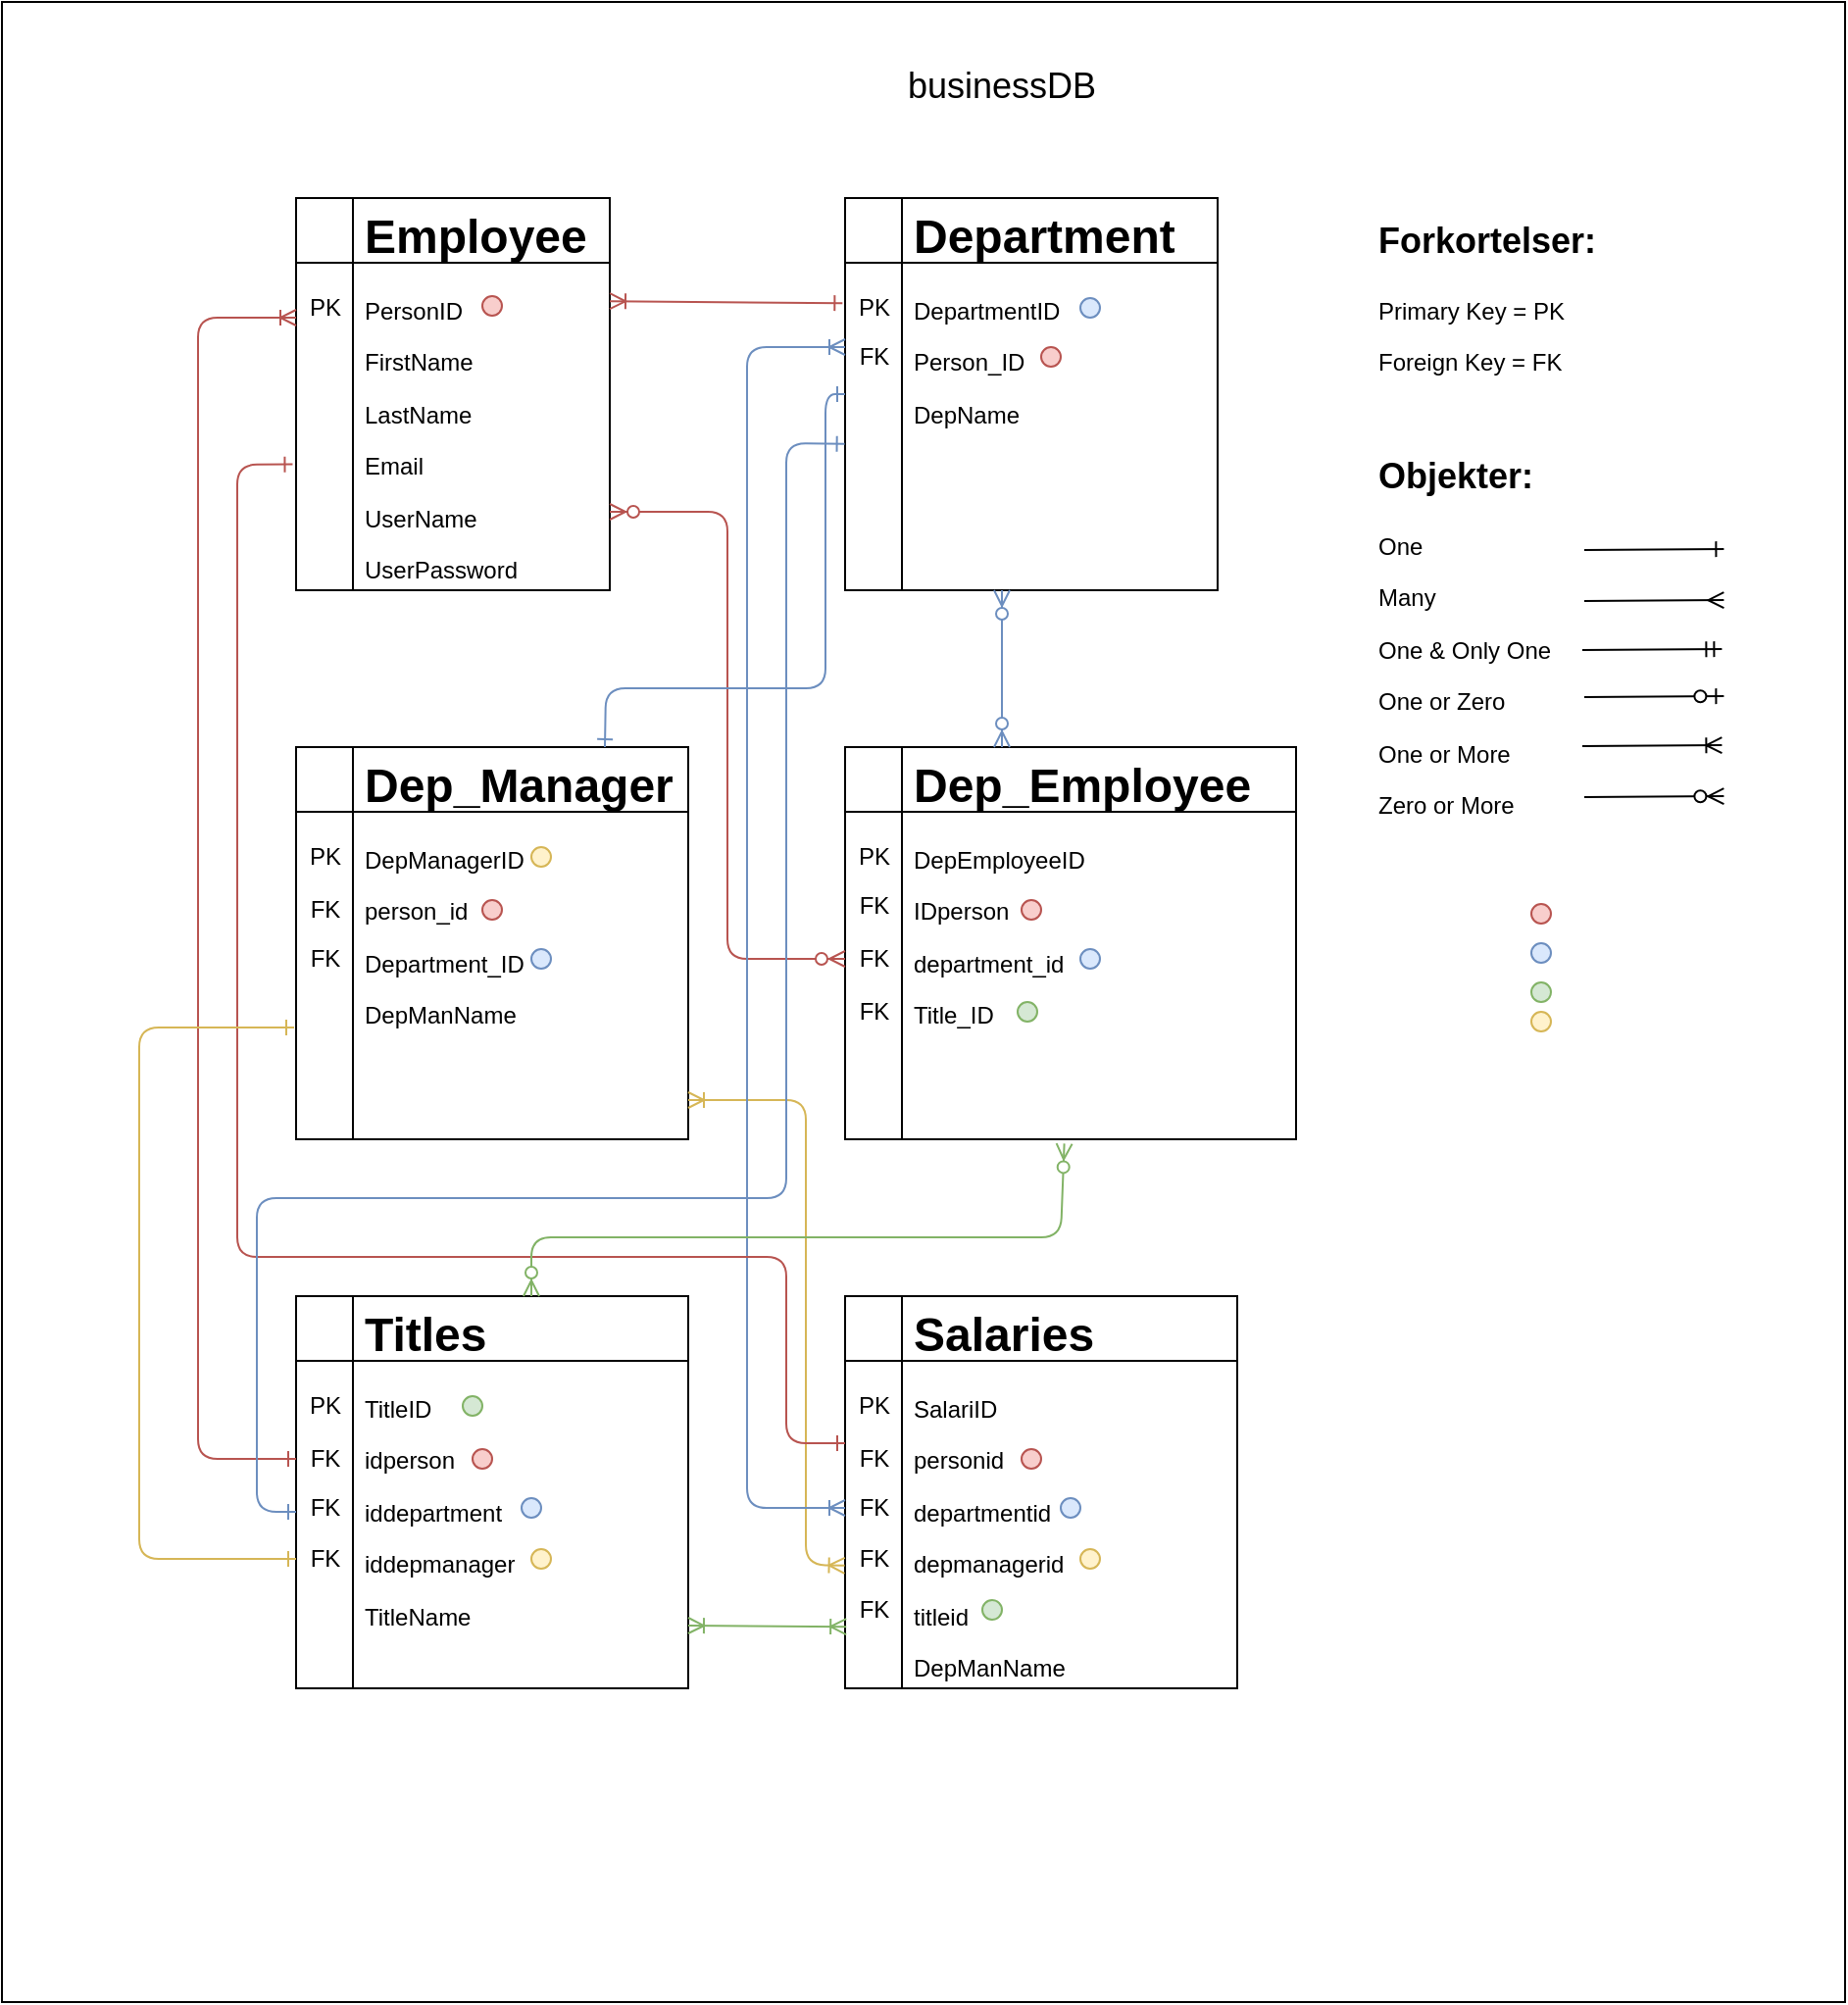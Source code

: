 <mxfile version="12.3.3" type="device" pages="1"><diagram id="STawffAn8Ij4UUMzhP-I" name="Page-1"><mxGraphModel dx="1851" dy="1686" grid="1" gridSize="10" guides="1" tooltips="1" connect="1" arrows="1" fold="1" page="1" pageScale="1" pageWidth="827" pageHeight="1169" math="0" shadow="0"><root><mxCell id="0"/><mxCell id="1" parent="0"/><mxCell id="G6Ctjiwk6TwlhmNEmdwK-14" value="" style="rounded=0;whiteSpace=wrap;html=1;" parent="1" vertex="1"><mxGeometry x="-110" y="-60" width="940" height="1020" as="geometry"/></mxCell><mxCell id="6jYDzpyyxrpSiAiaTIE_-3" value="" style="shape=internalStorage;whiteSpace=wrap;html=1;backgroundOutline=1;dx=29;dy=33;" parent="1" vertex="1"><mxGeometry x="40" y="40" width="160" height="200" as="geometry"/></mxCell><mxCell id="6jYDzpyyxrpSiAiaTIE_-4" value="" style="shape=internalStorage;whiteSpace=wrap;html=1;backgroundOutline=1;dx=29;dy=33;" parent="1" vertex="1"><mxGeometry x="40" y="320" width="200" height="200" as="geometry"/></mxCell><mxCell id="6jYDzpyyxrpSiAiaTIE_-6" value="" style="shape=internalStorage;whiteSpace=wrap;html=1;backgroundOutline=1;dx=29;dy=33;" parent="1" vertex="1"><mxGeometry x="320" y="40" width="190" height="200" as="geometry"/></mxCell><mxCell id="6jYDzpyyxrpSiAiaTIE_-8" value="" style="shape=internalStorage;whiteSpace=wrap;html=1;backgroundOutline=1;dx=29;dy=33;" parent="1" vertex="1"><mxGeometry x="320" y="320" width="230" height="200" as="geometry"/></mxCell><mxCell id="6jYDzpyyxrpSiAiaTIE_-24" value="" style="endArrow=ERzeroToMany;html=1;entryX=0;entryY=0.5;entryDx=0;entryDy=0;endFill=1;startArrow=ERzeroToMany;startFill=1;fillColor=#f8cecc;strokeColor=#b85450;" parent="1" target="6jYDzpyyxrpSiAiaTIE_-18" edge="1"><mxGeometry width="50" height="50" relative="1" as="geometry"><mxPoint x="200" y="200" as="sourcePoint"/><mxPoint x="250" y="150" as="targetPoint"/><Array as="points"><mxPoint x="260" y="200"/><mxPoint x="260" y="320"/><mxPoint x="260" y="428"/></Array></mxGeometry></mxCell><mxCell id="6jYDzpyyxrpSiAiaTIE_-25" value="" style="endArrow=ERzeroToMany;html=1;endFill=1;startArrow=ERzeroToMany;startFill=1;fillColor=#dae8fc;strokeColor=#6c8ebf;" parent="1" edge="1"><mxGeometry width="50" height="50" relative="1" as="geometry"><mxPoint x="400" y="240" as="sourcePoint"/><mxPoint x="400" y="320" as="targetPoint"/></mxGeometry></mxCell><mxCell id="6jYDzpyyxrpSiAiaTIE_-27" value="&lt;font style=&quot;font-size: 18px&quot;&gt;businessDB&lt;/font&gt;" style="text;html=1;strokeColor=none;fillColor=none;align=center;verticalAlign=middle;whiteSpace=wrap;rounded=0;" parent="1" vertex="1"><mxGeometry x="260" y="-35" width="280" height="35" as="geometry"/></mxCell><mxCell id="6jYDzpyyxrpSiAiaTIE_-29" value="&lt;h1&gt;&lt;font style=&quot;font-size: 18px&quot;&gt;Forkortelser:&lt;/font&gt;&lt;/h1&gt;&lt;p&gt;Primary Key = PK&lt;/p&gt;&lt;p&gt;Foreign Key = FK&lt;/p&gt;" style="text;html=1;strokeColor=none;fillColor=none;spacing=5;spacingTop=-20;whiteSpace=wrap;overflow=hidden;rounded=0;" parent="1" vertex="1"><mxGeometry x="587" y="40" width="190" height="110" as="geometry"/></mxCell><mxCell id="6jYDzpyyxrpSiAiaTIE_-30" value="&lt;h1&gt;&lt;font style=&quot;font-size: 18px&quot;&gt;Objekter:&lt;/font&gt;&lt;/h1&gt;&lt;p&gt;One&lt;/p&gt;&lt;p&gt;Many&lt;/p&gt;&lt;p&gt;One &amp;amp; Only One&lt;/p&gt;&lt;p&gt;One or Zero&lt;/p&gt;&lt;p&gt;One or More&lt;/p&gt;&lt;p&gt;Zero or More&lt;/p&gt;" style="text;html=1;strokeColor=none;fillColor=none;spacing=5;spacingTop=-20;whiteSpace=wrap;overflow=hidden;rounded=0;" parent="1" vertex="1"><mxGeometry x="587" y="160" width="110" height="200" as="geometry"/></mxCell><mxCell id="6jYDzpyyxrpSiAiaTIE_-35" value="" style="endArrow=classic;html=1;" parent="1" edge="1"><mxGeometry width="50" height="50" relative="1" as="geometry"><mxPoint x="660" y="220" as="sourcePoint"/><mxPoint x="660" y="220.0" as="targetPoint"/></mxGeometry></mxCell><mxCell id="6jYDzpyyxrpSiAiaTIE_-37" value="" style="endArrow=ERone;html=1;entryX=0.12;entryY=0.119;entryDx=0;entryDy=0;entryPerimeter=0;endFill=0;" parent="1" edge="1"><mxGeometry width="50" height="50" relative="1" as="geometry"><mxPoint x="697" y="219.5" as="sourcePoint"/><mxPoint x="768.2" y="219.04" as="targetPoint"/></mxGeometry></mxCell><mxCell id="6jYDzpyyxrpSiAiaTIE_-38" value="" style="endArrow=ERmany;html=1;entryX=0.12;entryY=0.119;entryDx=0;entryDy=0;entryPerimeter=0;endFill=0;" parent="1" edge="1"><mxGeometry width="50" height="50" relative="1" as="geometry"><mxPoint x="697" y="245.5" as="sourcePoint"/><mxPoint x="768.2" y="245.04" as="targetPoint"/></mxGeometry></mxCell><mxCell id="6jYDzpyyxrpSiAiaTIE_-39" value="" style="endArrow=ERmandOne;html=1;entryX=0.12;entryY=0.119;entryDx=0;entryDy=0;entryPerimeter=0;endFill=0;" parent="1" edge="1"><mxGeometry width="50" height="50" relative="1" as="geometry"><mxPoint x="696" y="270.5" as="sourcePoint"/><mxPoint x="767.2" y="270.04" as="targetPoint"/></mxGeometry></mxCell><mxCell id="6jYDzpyyxrpSiAiaTIE_-40" value="" style="endArrow=ERzeroToOne;html=1;entryX=0.12;entryY=0.119;entryDx=0;entryDy=0;entryPerimeter=0;endFill=1;" parent="1" edge="1"><mxGeometry width="50" height="50" relative="1" as="geometry"><mxPoint x="697" y="294.5" as="sourcePoint"/><mxPoint x="768.2" y="294.04" as="targetPoint"/></mxGeometry></mxCell><mxCell id="6jYDzpyyxrpSiAiaTIE_-41" value="" style="endArrow=ERoneToMany;html=1;entryX=0.12;entryY=0.119;entryDx=0;entryDy=0;entryPerimeter=0;endFill=0;" parent="1" edge="1"><mxGeometry width="50" height="50" relative="1" as="geometry"><mxPoint x="696" y="319.5" as="sourcePoint"/><mxPoint x="767.2" y="319.04" as="targetPoint"/></mxGeometry></mxCell><mxCell id="6jYDzpyyxrpSiAiaTIE_-42" value="" style="endArrow=ERzeroToMany;html=1;entryX=0.12;entryY=0.119;entryDx=0;entryDy=0;entryPerimeter=0;endFill=1;" parent="1" edge="1"><mxGeometry width="50" height="50" relative="1" as="geometry"><mxPoint x="697" y="345.5" as="sourcePoint"/><mxPoint x="768.2" y="345.04" as="targetPoint"/></mxGeometry></mxCell><mxCell id="G6Ctjiwk6TwlhmNEmdwK-3" value="" style="endArrow=ERone;html=1;endFill=0;startArrow=ERoneToMany;startFill=0;exitX=1;exitY=0.263;exitDx=0;exitDy=0;exitPerimeter=0;entryX=-0.007;entryY=0.268;entryDx=0;entryDy=0;entryPerimeter=0;fillColor=#f8cecc;strokeColor=#b85450;" parent="1" source="6jYDzpyyxrpSiAiaTIE_-1" target="6jYDzpyyxrpSiAiaTIE_-6" edge="1"><mxGeometry width="50" height="50" relative="1" as="geometry"><mxPoint x="147.0" y="95" as="sourcePoint"/><mxPoint x="185" y="71" as="targetPoint"/></mxGeometry></mxCell><mxCell id="6jYDzpyyxrpSiAiaTIE_-16" value="FK" style="text;html=1;strokeColor=none;fillColor=none;align=center;verticalAlign=middle;whiteSpace=wrap;rounded=0;" parent="1" vertex="1"><mxGeometry x="320" y="111" width="30" height="20" as="geometry"/></mxCell><mxCell id="6jYDzpyyxrpSiAiaTIE_-14" value="PK" style="text;html=1;strokeColor=none;fillColor=none;align=center;verticalAlign=middle;whiteSpace=wrap;rounded=0;" parent="1" vertex="1"><mxGeometry x="320" y="86" width="30" height="20" as="geometry"/></mxCell><mxCell id="6jYDzpyyxrpSiAiaTIE_-7" value="&lt;h1&gt;Department&lt;/h1&gt;&lt;p&gt;DepartmentID&lt;/p&gt;&lt;p&gt;Person_ID&lt;/p&gt;&lt;p&gt;DepName&lt;/p&gt;&lt;p&gt;&lt;br&gt;&lt;/p&gt;" style="text;html=1;strokeColor=none;fillColor=none;spacing=5;spacingTop=-20;whiteSpace=wrap;overflow=hidden;rounded=0;" parent="1" vertex="1"><mxGeometry x="350" y="40" width="160" height="200" as="geometry"/></mxCell><mxCell id="6jYDzpyyxrpSiAiaTIE_-18" value="FK" style="text;html=1;strokeColor=none;fillColor=none;align=center;verticalAlign=middle;whiteSpace=wrap;rounded=0;" parent="1" vertex="1"><mxGeometry x="320" y="418" width="30" height="20" as="geometry"/></mxCell><mxCell id="6jYDzpyyxrpSiAiaTIE_-19" value="FK" style="text;html=1;strokeColor=none;fillColor=none;align=center;verticalAlign=middle;whiteSpace=wrap;rounded=0;" parent="1" vertex="1"><mxGeometry x="320" y="445" width="30" height="20" as="geometry"/></mxCell><mxCell id="6jYDzpyyxrpSiAiaTIE_-15" value="PK" style="text;html=1;strokeColor=none;fillColor=none;align=center;verticalAlign=middle;whiteSpace=wrap;rounded=0;" parent="1" vertex="1"><mxGeometry x="320" y="366" width="30" height="20" as="geometry"/></mxCell><mxCell id="6jYDzpyyxrpSiAiaTIE_-17" value="FK" style="text;html=1;strokeColor=none;fillColor=none;align=center;verticalAlign=middle;whiteSpace=wrap;rounded=0;" parent="1" vertex="1"><mxGeometry x="320" y="391" width="30" height="20" as="geometry"/></mxCell><mxCell id="6jYDzpyyxrpSiAiaTIE_-9" value="&lt;h1&gt;Dep_Employee&lt;/h1&gt;&lt;p&gt;DepEmployeeID&lt;/p&gt;&lt;p&gt;IDperson&lt;/p&gt;&lt;p&gt;department_id&lt;/p&gt;&lt;p&gt;Title_ID&lt;/p&gt;&lt;p&gt;&lt;br&gt;&lt;/p&gt;" style="text;html=1;strokeColor=none;fillColor=none;spacing=5;spacingTop=-20;whiteSpace=wrap;overflow=hidden;rounded=0;" parent="1" vertex="1"><mxGeometry x="350" y="320" width="200" height="200" as="geometry"/></mxCell><mxCell id="6jYDzpyyxrpSiAiaTIE_-2" value="&lt;h1&gt;Dep_Manager&lt;/h1&gt;&lt;p&gt;DepManagerID&lt;/p&gt;&lt;p&gt;person_id&lt;/p&gt;&lt;p&gt;Department_ID&lt;/p&gt;&lt;p&gt;DepManName&lt;/p&gt;&lt;p&gt;&lt;br&gt;&lt;/p&gt;&lt;p&gt;&lt;br&gt;&lt;/p&gt;" style="text;html=1;strokeColor=none;fillColor=none;spacing=5;spacingTop=-20;whiteSpace=wrap;overflow=hidden;rounded=0;" parent="1" vertex="1"><mxGeometry x="70" y="320" width="170" height="200" as="geometry"/></mxCell><mxCell id="6jYDzpyyxrpSiAiaTIE_-11" value="PK" style="text;html=1;strokeColor=none;fillColor=none;align=center;verticalAlign=middle;whiteSpace=wrap;rounded=0;" parent="1" vertex="1"><mxGeometry x="40" y="366" width="30" height="20" as="geometry"/></mxCell><mxCell id="G6Ctjiwk6TwlhmNEmdwK-11" value="" style="endArrow=ERone;html=1;entryX=0;entryY=0.5;entryDx=0;entryDy=0;endFill=0;startArrow=ERone;startFill=0;exitX=0.75;exitY=0;exitDx=0;exitDy=0;fillColor=#dae8fc;strokeColor=#6c8ebf;" parent="1" target="6jYDzpyyxrpSiAiaTIE_-6" edge="1" source="6jYDzpyyxrpSiAiaTIE_-2"><mxGeometry width="50" height="50" relative="1" as="geometry"><mxPoint x="170" y="376" as="sourcePoint"/><mxPoint x="193.5" y="326" as="targetPoint"/><Array as="points"><mxPoint x="198" y="290"/><mxPoint x="310" y="290"/><mxPoint x="310" y="140"/></Array></mxGeometry></mxCell><mxCell id="6jYDzpyyxrpSiAiaTIE_-1" value="&lt;h1&gt;Employee&lt;/h1&gt;&lt;p&gt;PersonID&lt;/p&gt;&lt;p&gt;FirstName&lt;/p&gt;&lt;p&gt;LastName&lt;/p&gt;&lt;p&gt;Email&lt;/p&gt;&lt;p&gt;UserName&lt;/p&gt;&lt;p&gt;UserPassword&lt;/p&gt;&lt;p&gt;&lt;br&gt;&lt;/p&gt;" style="text;html=1;strokeColor=none;fillColor=none;spacing=5;spacingTop=-20;whiteSpace=wrap;overflow=hidden;rounded=0;" parent="1" vertex="1"><mxGeometry x="70" y="40" width="130" height="200" as="geometry"/></mxCell><mxCell id="6jYDzpyyxrpSiAiaTIE_-10" value="PK" style="text;html=1;strokeColor=none;fillColor=none;align=center;verticalAlign=middle;whiteSpace=wrap;rounded=0;" parent="1" vertex="1"><mxGeometry x="40" y="86" width="30" height="20" as="geometry"/></mxCell><mxCell id="wMdGg7E6JAcl3ntJpHpX-1" value="FK" style="text;html=1;strokeColor=none;fillColor=none;align=center;verticalAlign=middle;whiteSpace=wrap;rounded=0;" vertex="1" parent="1"><mxGeometry x="40" y="393" width="30" height="20" as="geometry"/></mxCell><mxCell id="wMdGg7E6JAcl3ntJpHpX-2" value="FK" style="text;html=1;strokeColor=none;fillColor=none;align=center;verticalAlign=middle;whiteSpace=wrap;rounded=0;" vertex="1" parent="1"><mxGeometry x="40" y="418" width="30" height="20" as="geometry"/></mxCell><mxCell id="wMdGg7E6JAcl3ntJpHpX-3" value="" style="shape=internalStorage;whiteSpace=wrap;html=1;backgroundOutline=1;dx=29;dy=33;" vertex="1" parent="1"><mxGeometry x="40" y="600" width="200" height="200" as="geometry"/></mxCell><mxCell id="wMdGg7E6JAcl3ntJpHpX-4" value="&lt;h1&gt;Titles&lt;/h1&gt;&lt;p&gt;TitleID&lt;/p&gt;&lt;p&gt;idperson&lt;/p&gt;&lt;p&gt;iddepartment&lt;/p&gt;&lt;p&gt;iddepmanager&lt;/p&gt;&lt;p&gt;TitleName&lt;/p&gt;&lt;p&gt;&lt;br&gt;&lt;/p&gt;&lt;p&gt;&lt;br&gt;&lt;/p&gt;" style="text;html=1;strokeColor=none;fillColor=none;spacing=5;spacingTop=-20;whiteSpace=wrap;overflow=hidden;rounded=0;" vertex="1" parent="1"><mxGeometry x="70" y="600" width="170" height="200" as="geometry"/></mxCell><mxCell id="wMdGg7E6JAcl3ntJpHpX-5" value="PK" style="text;html=1;strokeColor=none;fillColor=none;align=center;verticalAlign=middle;whiteSpace=wrap;rounded=0;" vertex="1" parent="1"><mxGeometry x="40" y="646" width="30" height="20" as="geometry"/></mxCell><mxCell id="wMdGg7E6JAcl3ntJpHpX-6" value="FK" style="text;html=1;strokeColor=none;fillColor=none;align=center;verticalAlign=middle;whiteSpace=wrap;rounded=0;" vertex="1" parent="1"><mxGeometry x="40" y="673" width="30" height="20" as="geometry"/></mxCell><mxCell id="wMdGg7E6JAcl3ntJpHpX-7" value="FK" style="text;html=1;strokeColor=none;fillColor=none;align=center;verticalAlign=middle;whiteSpace=wrap;rounded=0;" vertex="1" parent="1"><mxGeometry x="40" y="698" width="30" height="20" as="geometry"/></mxCell><mxCell id="wMdGg7E6JAcl3ntJpHpX-8" value="" style="shape=internalStorage;whiteSpace=wrap;html=1;backgroundOutline=1;dx=29;dy=33;" vertex="1" parent="1"><mxGeometry x="320" y="600" width="200" height="200" as="geometry"/></mxCell><mxCell id="wMdGg7E6JAcl3ntJpHpX-9" value="&lt;h1&gt;Salaries&lt;/h1&gt;&lt;p&gt;SalariID&lt;/p&gt;&lt;p&gt;personid&lt;/p&gt;&lt;p&gt;departmentid&lt;/p&gt;&lt;p&gt;depmanagerid&lt;/p&gt;&lt;p&gt;titleid&lt;/p&gt;&lt;p&gt;DepManName&lt;/p&gt;&lt;p&gt;&lt;br&gt;&lt;/p&gt;&lt;p&gt;&lt;br&gt;&lt;/p&gt;" style="text;html=1;strokeColor=none;fillColor=none;spacing=5;spacingTop=-20;whiteSpace=wrap;overflow=hidden;rounded=0;" vertex="1" parent="1"><mxGeometry x="350" y="600" width="170" height="200" as="geometry"/></mxCell><mxCell id="wMdGg7E6JAcl3ntJpHpX-10" value="PK" style="text;html=1;strokeColor=none;fillColor=none;align=center;verticalAlign=middle;whiteSpace=wrap;rounded=0;" vertex="1" parent="1"><mxGeometry x="320" y="646" width="30" height="20" as="geometry"/></mxCell><mxCell id="wMdGg7E6JAcl3ntJpHpX-11" value="FK" style="text;html=1;strokeColor=none;fillColor=none;align=center;verticalAlign=middle;whiteSpace=wrap;rounded=0;" vertex="1" parent="1"><mxGeometry x="320" y="673" width="30" height="20" as="geometry"/></mxCell><mxCell id="wMdGg7E6JAcl3ntJpHpX-12" value="FK" style="text;html=1;strokeColor=none;fillColor=none;align=center;verticalAlign=middle;whiteSpace=wrap;rounded=0;" vertex="1" parent="1"><mxGeometry x="320" y="698" width="30" height="20" as="geometry"/></mxCell><mxCell id="wMdGg7E6JAcl3ntJpHpX-13" value="FK" style="text;html=1;strokeColor=none;fillColor=none;align=center;verticalAlign=middle;whiteSpace=wrap;rounded=0;" vertex="1" parent="1"><mxGeometry x="40" y="724" width="30" height="20" as="geometry"/></mxCell><mxCell id="wMdGg7E6JAcl3ntJpHpX-14" value="FK" style="text;html=1;strokeColor=none;fillColor=none;align=center;verticalAlign=middle;whiteSpace=wrap;rounded=0;" vertex="1" parent="1"><mxGeometry x="320" y="724" width="30" height="20" as="geometry"/></mxCell><mxCell id="wMdGg7E6JAcl3ntJpHpX-15" value="FK" style="text;html=1;strokeColor=none;fillColor=none;align=center;verticalAlign=middle;whiteSpace=wrap;rounded=0;" vertex="1" parent="1"><mxGeometry x="320" y="750" width="30" height="20" as="geometry"/></mxCell><mxCell id="wMdGg7E6JAcl3ntJpHpX-16" value="" style="endArrow=ERoneToMany;html=1;entryX=0.003;entryY=0.843;entryDx=0;entryDy=0;entryPerimeter=0;endFill=0;startArrow=ERoneToMany;startFill=0;fillColor=#d5e8d4;strokeColor=#82b366;" edge="1" parent="1" target="wMdGg7E6JAcl3ntJpHpX-8"><mxGeometry width="50" height="50" relative="1" as="geometry"><mxPoint x="240" y="768" as="sourcePoint"/><mxPoint x="290" y="718" as="targetPoint"/></mxGeometry></mxCell><mxCell id="wMdGg7E6JAcl3ntJpHpX-17" value="" style="endArrow=ERoneToMany;html=1;entryX=-0.001;entryY=0.687;entryDx=0;entryDy=0;endFill=0;startArrow=ERoneToMany;startFill=0;entryPerimeter=0;fillColor=#fff2cc;strokeColor=#d6b656;" edge="1" parent="1" target="wMdGg7E6JAcl3ntJpHpX-8"><mxGeometry width="50" height="50" relative="1" as="geometry"><mxPoint x="240" y="500" as="sourcePoint"/><mxPoint x="290" y="450" as="targetPoint"/><Array as="points"><mxPoint x="300" y="500"/><mxPoint x="300" y="737"/></Array></mxGeometry></mxCell><mxCell id="wMdGg7E6JAcl3ntJpHpX-18" value="" style="endArrow=ERoneToMany;html=1;entryX=0;entryY=0.25;entryDx=0;entryDy=0;endFill=0;startArrow=ERoneToMany;startFill=0;exitX=0;exitY=0.5;exitDx=0;exitDy=0;fillColor=#dae8fc;strokeColor=#6c8ebf;" edge="1" parent="1" source="wMdGg7E6JAcl3ntJpHpX-12" target="6jYDzpyyxrpSiAiaTIE_-16"><mxGeometry width="50" height="50" relative="1" as="geometry"><mxPoint x="520" y="660" as="sourcePoint"/><mxPoint x="570" y="610" as="targetPoint"/><Array as="points"><mxPoint x="270" y="708"/><mxPoint x="270" y="570"/><mxPoint x="270" y="116"/></Array></mxGeometry></mxCell><mxCell id="wMdGg7E6JAcl3ntJpHpX-19" value="" style="endArrow=ERone;html=1;exitX=-0.011;exitY=0.679;exitDx=0;exitDy=0;exitPerimeter=0;endFill=0;startArrow=ERone;startFill=0;fillColor=#f8cecc;strokeColor=#b85450;" edge="1" parent="1" source="6jYDzpyyxrpSiAiaTIE_-3"><mxGeometry width="50" height="50" relative="1" as="geometry"><mxPoint x="270" y="725" as="sourcePoint"/><mxPoint x="320" y="675" as="targetPoint"/><Array as="points"><mxPoint x="10" y="176"/><mxPoint x="10" y="580"/><mxPoint x="290" y="580"/><mxPoint x="290" y="675"/></Array></mxGeometry></mxCell><mxCell id="wMdGg7E6JAcl3ntJpHpX-20" value="" style="endArrow=ERone;html=1;exitX=0;exitY=0.75;exitDx=0;exitDy=0;entryX=0;entryY=0.5;entryDx=0;entryDy=0;startArrow=ERoneToMany;startFill=0;endFill=0;fillColor=#f8cecc;strokeColor=#b85450;" edge="1" parent="1" source="6jYDzpyyxrpSiAiaTIE_-10" target="wMdGg7E6JAcl3ntJpHpX-6"><mxGeometry width="50" height="50" relative="1" as="geometry"><mxPoint x="-10" y="706" as="sourcePoint"/><mxPoint x="40" y="656" as="targetPoint"/><Array as="points"><mxPoint x="-10" y="101"/><mxPoint x="-10" y="683"/></Array></mxGeometry></mxCell><mxCell id="wMdGg7E6JAcl3ntJpHpX-21" value="" style="endArrow=ERone;html=1;exitX=-0.001;exitY=0.627;exitDx=0;exitDy=0;exitPerimeter=0;endFill=0;startArrow=ERone;startFill=0;fillColor=#dae8fc;strokeColor=#6c8ebf;" edge="1" parent="1" source="6jYDzpyyxrpSiAiaTIE_-6"><mxGeometry width="50" height="50" relative="1" as="geometry"><mxPoint x="-10" y="760" as="sourcePoint"/><mxPoint x="40" y="710" as="targetPoint"/><Array as="points"><mxPoint x="290" y="165"/><mxPoint x="290" y="230"/><mxPoint x="290" y="300"/><mxPoint x="290" y="550"/><mxPoint x="20" y="550"/><mxPoint x="20" y="710"/></Array></mxGeometry></mxCell><mxCell id="wMdGg7E6JAcl3ntJpHpX-22" value="" style="endArrow=ERone;html=1;exitX=-0.005;exitY=0.715;exitDx=0;exitDy=0;exitPerimeter=0;endFill=0;startArrow=ERone;startFill=0;fillColor=#fff2cc;strokeColor=#d6b656;" edge="1" parent="1" source="6jYDzpyyxrpSiAiaTIE_-4"><mxGeometry width="50" height="50" relative="1" as="geometry"><mxPoint x="-10" y="784" as="sourcePoint"/><mxPoint x="40" y="734" as="targetPoint"/><Array as="points"><mxPoint x="-40" y="463"/><mxPoint x="-40" y="734"/></Array></mxGeometry></mxCell><mxCell id="wMdGg7E6JAcl3ntJpHpX-24" value="" style="ellipse;whiteSpace=wrap;html=1;aspect=fixed;fillColor=#f8cecc;strokeColor=#b85450;" vertex="1" parent="1"><mxGeometry x="135" y="90" width="10" height="10" as="geometry"/></mxCell><mxCell id="wMdGg7E6JAcl3ntJpHpX-25" value="" style="ellipse;whiteSpace=wrap;html=1;aspect=fixed;fillColor=#f8cecc;strokeColor=#b85450;" vertex="1" parent="1"><mxGeometry x="420" y="116" width="10" height="10" as="geometry"/></mxCell><mxCell id="wMdGg7E6JAcl3ntJpHpX-28" value="" style="ellipse;whiteSpace=wrap;html=1;aspect=fixed;fillColor=#f8cecc;strokeColor=#b85450;" vertex="1" parent="1"><mxGeometry x="135" y="398" width="10" height="10" as="geometry"/></mxCell><mxCell id="wMdGg7E6JAcl3ntJpHpX-29" value="" style="ellipse;whiteSpace=wrap;html=1;aspect=fixed;fillColor=#f8cecc;strokeColor=#b85450;" vertex="1" parent="1"><mxGeometry x="410" y="398" width="10" height="10" as="geometry"/></mxCell><mxCell id="wMdGg7E6JAcl3ntJpHpX-30" value="" style="ellipse;whiteSpace=wrap;html=1;aspect=fixed;fillColor=#f8cecc;strokeColor=#b85450;" vertex="1" parent="1"><mxGeometry x="130" y="678" width="10" height="10" as="geometry"/></mxCell><mxCell id="wMdGg7E6JAcl3ntJpHpX-31" value="" style="ellipse;whiteSpace=wrap;html=1;aspect=fixed;fillColor=#f8cecc;strokeColor=#b85450;" vertex="1" parent="1"><mxGeometry x="410" y="678" width="10" height="10" as="geometry"/></mxCell><mxCell id="wMdGg7E6JAcl3ntJpHpX-33" value="" style="ellipse;whiteSpace=wrap;html=1;aspect=fixed;fillColor=#dae8fc;strokeColor=#6c8ebf;" vertex="1" parent="1"><mxGeometry x="440" y="91" width="10" height="10" as="geometry"/></mxCell><mxCell id="wMdGg7E6JAcl3ntJpHpX-34" value="" style="ellipse;whiteSpace=wrap;html=1;aspect=fixed;fillColor=#dae8fc;strokeColor=#6c8ebf;" vertex="1" parent="1"><mxGeometry x="160" y="423" width="10" height="10" as="geometry"/></mxCell><mxCell id="wMdGg7E6JAcl3ntJpHpX-35" value="" style="ellipse;whiteSpace=wrap;html=1;aspect=fixed;fillColor=#dae8fc;strokeColor=#6c8ebf;" vertex="1" parent="1"><mxGeometry x="440" y="423" width="10" height="10" as="geometry"/></mxCell><mxCell id="wMdGg7E6JAcl3ntJpHpX-36" value="" style="ellipse;whiteSpace=wrap;html=1;aspect=fixed;fillColor=#dae8fc;strokeColor=#6c8ebf;" vertex="1" parent="1"><mxGeometry x="155" y="703" width="10" height="10" as="geometry"/></mxCell><mxCell id="wMdGg7E6JAcl3ntJpHpX-37" value="" style="ellipse;whiteSpace=wrap;html=1;aspect=fixed;fillColor=#dae8fc;strokeColor=#6c8ebf;" vertex="1" parent="1"><mxGeometry x="430" y="703" width="10" height="10" as="geometry"/></mxCell><mxCell id="wMdGg7E6JAcl3ntJpHpX-39" value="" style="ellipse;whiteSpace=wrap;html=1;aspect=fixed;fillColor=#d5e8d4;strokeColor=#82b366;" vertex="1" parent="1"><mxGeometry x="408" y="450" width="10" height="10" as="geometry"/></mxCell><mxCell id="wMdGg7E6JAcl3ntJpHpX-40" value="" style="ellipse;whiteSpace=wrap;html=1;aspect=fixed;fillColor=#d5e8d4;strokeColor=#82b366;" vertex="1" parent="1"><mxGeometry x="390" y="755" width="10" height="10" as="geometry"/></mxCell><mxCell id="wMdGg7E6JAcl3ntJpHpX-41" value="" style="ellipse;whiteSpace=wrap;html=1;aspect=fixed;fillColor=#d5e8d4;strokeColor=#82b366;" vertex="1" parent="1"><mxGeometry x="125" y="651" width="10" height="10" as="geometry"/></mxCell><mxCell id="wMdGg7E6JAcl3ntJpHpX-43" value="" style="ellipse;whiteSpace=wrap;html=1;aspect=fixed;fillColor=#fff2cc;strokeColor=#d6b656;" vertex="1" parent="1"><mxGeometry x="160" y="371" width="10" height="10" as="geometry"/></mxCell><mxCell id="wMdGg7E6JAcl3ntJpHpX-44" value="" style="ellipse;whiteSpace=wrap;html=1;aspect=fixed;fillColor=#fff2cc;strokeColor=#d6b656;" vertex="1" parent="1"><mxGeometry x="440" y="729" width="10" height="10" as="geometry"/></mxCell><mxCell id="wMdGg7E6JAcl3ntJpHpX-45" value="" style="ellipse;whiteSpace=wrap;html=1;aspect=fixed;fillColor=#fff2cc;strokeColor=#d6b656;" vertex="1" parent="1"><mxGeometry x="160" y="729" width="10" height="10" as="geometry"/></mxCell><mxCell id="wMdGg7E6JAcl3ntJpHpX-53" value="" style="ellipse;whiteSpace=wrap;html=1;aspect=fixed;fillColor=#f8cecc;strokeColor=#b85450;" vertex="1" parent="1"><mxGeometry x="670" y="400" width="10" height="10" as="geometry"/></mxCell><mxCell id="wMdGg7E6JAcl3ntJpHpX-54" value="" style="ellipse;whiteSpace=wrap;html=1;aspect=fixed;fillColor=#dae8fc;strokeColor=#6c8ebf;" vertex="1" parent="1"><mxGeometry x="670" y="420" width="10" height="10" as="geometry"/></mxCell><mxCell id="wMdGg7E6JAcl3ntJpHpX-55" value="" style="ellipse;whiteSpace=wrap;html=1;aspect=fixed;fillColor=#d5e8d4;strokeColor=#82b366;" vertex="1" parent="1"><mxGeometry x="670" y="440" width="10" height="10" as="geometry"/></mxCell><mxCell id="wMdGg7E6JAcl3ntJpHpX-56" value="" style="ellipse;whiteSpace=wrap;html=1;aspect=fixed;fillColor=#fff2cc;strokeColor=#d6b656;" vertex="1" parent="1"><mxGeometry x="670" y="455" width="10" height="10" as="geometry"/></mxCell><mxCell id="wMdGg7E6JAcl3ntJpHpX-57" value="" style="endArrow=ERzeroToMany;html=1;entryX=0.409;entryY=1.011;entryDx=0;entryDy=0;entryPerimeter=0;endFill=1;startArrow=ERzeroToMany;startFill=1;fillColor=#d5e8d4;strokeColor=#82b366;" edge="1" parent="1" target="6jYDzpyyxrpSiAiaTIE_-9"><mxGeometry width="50" height="50" relative="1" as="geometry"><mxPoint x="160" y="600" as="sourcePoint"/><mxPoint x="210" y="550" as="targetPoint"/><Array as="points"><mxPoint x="160" y="570"/><mxPoint x="430" y="570"/></Array></mxGeometry></mxCell></root></mxGraphModel></diagram></mxfile>